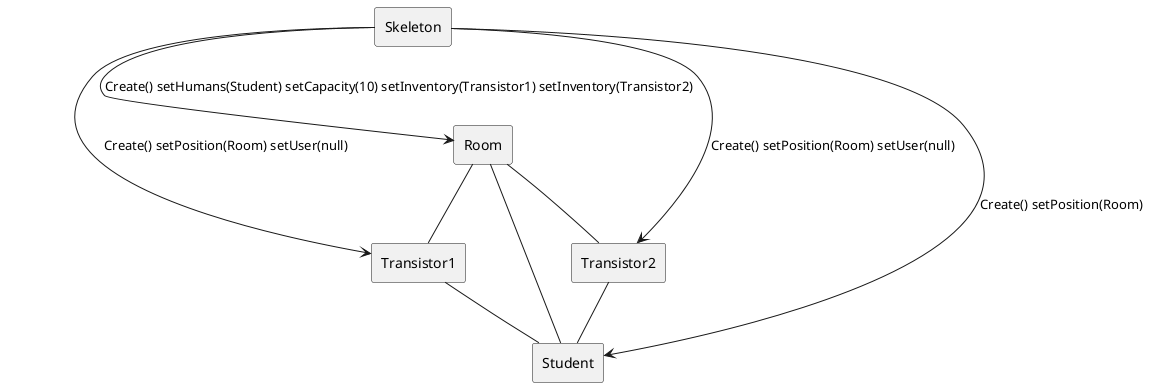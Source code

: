 @startuml
skinparam linestyle ortho

rectangle "Skeleton" as SK
rectangle "Room" as R
rectangle "Transistor1" as T1
rectangle "Transistor2" as T2
rectangle "Student" as S

SK --> R: Create() setHumans(Student) setCapacity(10) setInventory(Transistor1) setInventory(Transistor2)
SK --> T1: Create() setPosition(Room) setUser(null)
SK --> T2: Create() setPosition(Room) setUser(null)
SK --> S: Create() setPosition(Room)

R -- T1
R -- T2
R -- S
T1 -- S
T2 -- S
@enduml